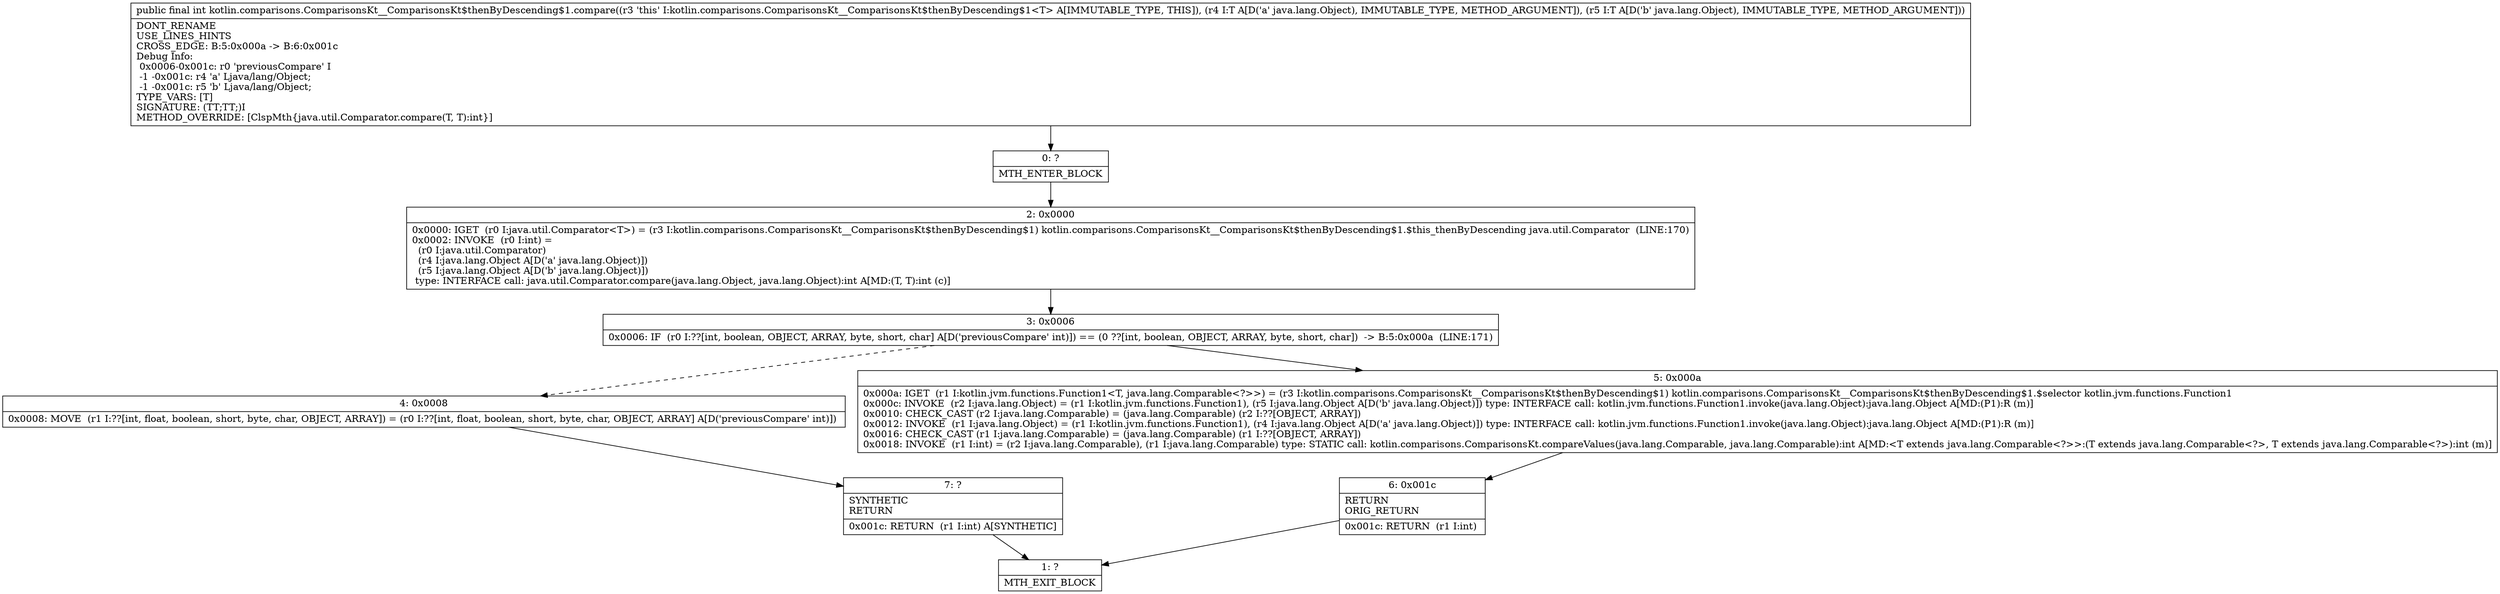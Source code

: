 digraph "CFG forkotlin.comparisons.ComparisonsKt__ComparisonsKt$thenByDescending$1.compare(Ljava\/lang\/Object;Ljava\/lang\/Object;)I" {
Node_0 [shape=record,label="{0\:\ ?|MTH_ENTER_BLOCK\l}"];
Node_2 [shape=record,label="{2\:\ 0x0000|0x0000: IGET  (r0 I:java.util.Comparator\<T\>) = (r3 I:kotlin.comparisons.ComparisonsKt__ComparisonsKt$thenByDescending$1) kotlin.comparisons.ComparisonsKt__ComparisonsKt$thenByDescending$1.$this_thenByDescending java.util.Comparator  (LINE:170)\l0x0002: INVOKE  (r0 I:int) = \l  (r0 I:java.util.Comparator)\l  (r4 I:java.lang.Object A[D('a' java.lang.Object)])\l  (r5 I:java.lang.Object A[D('b' java.lang.Object)])\l type: INTERFACE call: java.util.Comparator.compare(java.lang.Object, java.lang.Object):int A[MD:(T, T):int (c)]\l}"];
Node_3 [shape=record,label="{3\:\ 0x0006|0x0006: IF  (r0 I:??[int, boolean, OBJECT, ARRAY, byte, short, char] A[D('previousCompare' int)]) == (0 ??[int, boolean, OBJECT, ARRAY, byte, short, char])  \-\> B:5:0x000a  (LINE:171)\l}"];
Node_4 [shape=record,label="{4\:\ 0x0008|0x0008: MOVE  (r1 I:??[int, float, boolean, short, byte, char, OBJECT, ARRAY]) = (r0 I:??[int, float, boolean, short, byte, char, OBJECT, ARRAY] A[D('previousCompare' int)]) \l}"];
Node_7 [shape=record,label="{7\:\ ?|SYNTHETIC\lRETURN\l|0x001c: RETURN  (r1 I:int) A[SYNTHETIC]\l}"];
Node_1 [shape=record,label="{1\:\ ?|MTH_EXIT_BLOCK\l}"];
Node_5 [shape=record,label="{5\:\ 0x000a|0x000a: IGET  (r1 I:kotlin.jvm.functions.Function1\<T, java.lang.Comparable\<?\>\>) = (r3 I:kotlin.comparisons.ComparisonsKt__ComparisonsKt$thenByDescending$1) kotlin.comparisons.ComparisonsKt__ComparisonsKt$thenByDescending$1.$selector kotlin.jvm.functions.Function1 \l0x000c: INVOKE  (r2 I:java.lang.Object) = (r1 I:kotlin.jvm.functions.Function1), (r5 I:java.lang.Object A[D('b' java.lang.Object)]) type: INTERFACE call: kotlin.jvm.functions.Function1.invoke(java.lang.Object):java.lang.Object A[MD:(P1):R (m)]\l0x0010: CHECK_CAST (r2 I:java.lang.Comparable) = (java.lang.Comparable) (r2 I:??[OBJECT, ARRAY]) \l0x0012: INVOKE  (r1 I:java.lang.Object) = (r1 I:kotlin.jvm.functions.Function1), (r4 I:java.lang.Object A[D('a' java.lang.Object)]) type: INTERFACE call: kotlin.jvm.functions.Function1.invoke(java.lang.Object):java.lang.Object A[MD:(P1):R (m)]\l0x0016: CHECK_CAST (r1 I:java.lang.Comparable) = (java.lang.Comparable) (r1 I:??[OBJECT, ARRAY]) \l0x0018: INVOKE  (r1 I:int) = (r2 I:java.lang.Comparable), (r1 I:java.lang.Comparable) type: STATIC call: kotlin.comparisons.ComparisonsKt.compareValues(java.lang.Comparable, java.lang.Comparable):int A[MD:\<T extends java.lang.Comparable\<?\>\>:(T extends java.lang.Comparable\<?\>, T extends java.lang.Comparable\<?\>):int (m)]\l}"];
Node_6 [shape=record,label="{6\:\ 0x001c|RETURN\lORIG_RETURN\l|0x001c: RETURN  (r1 I:int) \l}"];
MethodNode[shape=record,label="{public final int kotlin.comparisons.ComparisonsKt__ComparisonsKt$thenByDescending$1.compare((r3 'this' I:kotlin.comparisons.ComparisonsKt__ComparisonsKt$thenByDescending$1\<T\> A[IMMUTABLE_TYPE, THIS]), (r4 I:T A[D('a' java.lang.Object), IMMUTABLE_TYPE, METHOD_ARGUMENT]), (r5 I:T A[D('b' java.lang.Object), IMMUTABLE_TYPE, METHOD_ARGUMENT]))  | DONT_RENAME\lUSE_LINES_HINTS\lCROSS_EDGE: B:5:0x000a \-\> B:6:0x001c\lDebug Info:\l  0x0006\-0x001c: r0 'previousCompare' I\l  \-1 \-0x001c: r4 'a' Ljava\/lang\/Object;\l  \-1 \-0x001c: r5 'b' Ljava\/lang\/Object;\lTYPE_VARS: [T]\lSIGNATURE: (TT;TT;)I\lMETHOD_OVERRIDE: [ClspMth\{java.util.Comparator.compare(T, T):int\}]\l}"];
MethodNode -> Node_0;Node_0 -> Node_2;
Node_2 -> Node_3;
Node_3 -> Node_4[style=dashed];
Node_3 -> Node_5;
Node_4 -> Node_7;
Node_7 -> Node_1;
Node_5 -> Node_6;
Node_6 -> Node_1;
}

